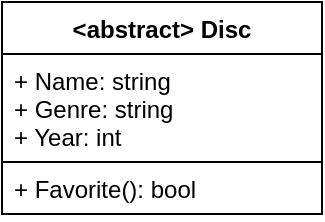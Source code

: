 <mxfile>
    <diagram id="dHF60RciYawLpC32ULQV" name="Page-1">
        <mxGraphModel dx="670" dy="614" grid="1" gridSize="10" guides="1" tooltips="1" connect="1" arrows="1" fold="1" page="1" pageScale="1" pageWidth="850" pageHeight="1100" background="#ffffff" math="0" shadow="0">
            <root>
                <mxCell id="0"/>
                <mxCell id="1" parent="0"/>
                <mxCell id="2" value="&lt;abstract&gt; Disc" style="swimlane;fontStyle=1;align=center;verticalAlign=top;childLayout=stackLayout;horizontal=1;startSize=26;horizontalStack=0;resizeParent=1;resizeParentMax=0;resizeLast=0;collapsible=1;marginBottom=0;fillColor=none;fontColor=#000000;strokeColor=#000000;" vertex="1" parent="1">
                    <mxGeometry x="40" y="40" width="160" height="106" as="geometry"/>
                </mxCell>
                <mxCell id="3" value="+ Name: string&#10;+ Genre: string&#10;+ Year: int" style="text;align=left;verticalAlign=top;spacingLeft=4;spacingRight=4;overflow=hidden;rotatable=0;points=[[0,0.5],[1,0.5]];portConstraint=eastwest;fontColor=#000000;strokeColor=#000000;" vertex="1" parent="2">
                    <mxGeometry y="26" width="160" height="54" as="geometry"/>
                </mxCell>
                <mxCell id="5" value="+ Favorite(): bool" style="text;align=left;verticalAlign=top;spacingLeft=4;spacingRight=4;overflow=hidden;rotatable=0;points=[[0,0.5],[1,0.5]];portConstraint=eastwest;fontColor=#000000;strokeColor=#000000;" vertex="1" parent="2">
                    <mxGeometry y="80" width="160" height="26" as="geometry"/>
                </mxCell>
            </root>
        </mxGraphModel>
    </diagram>
</mxfile>